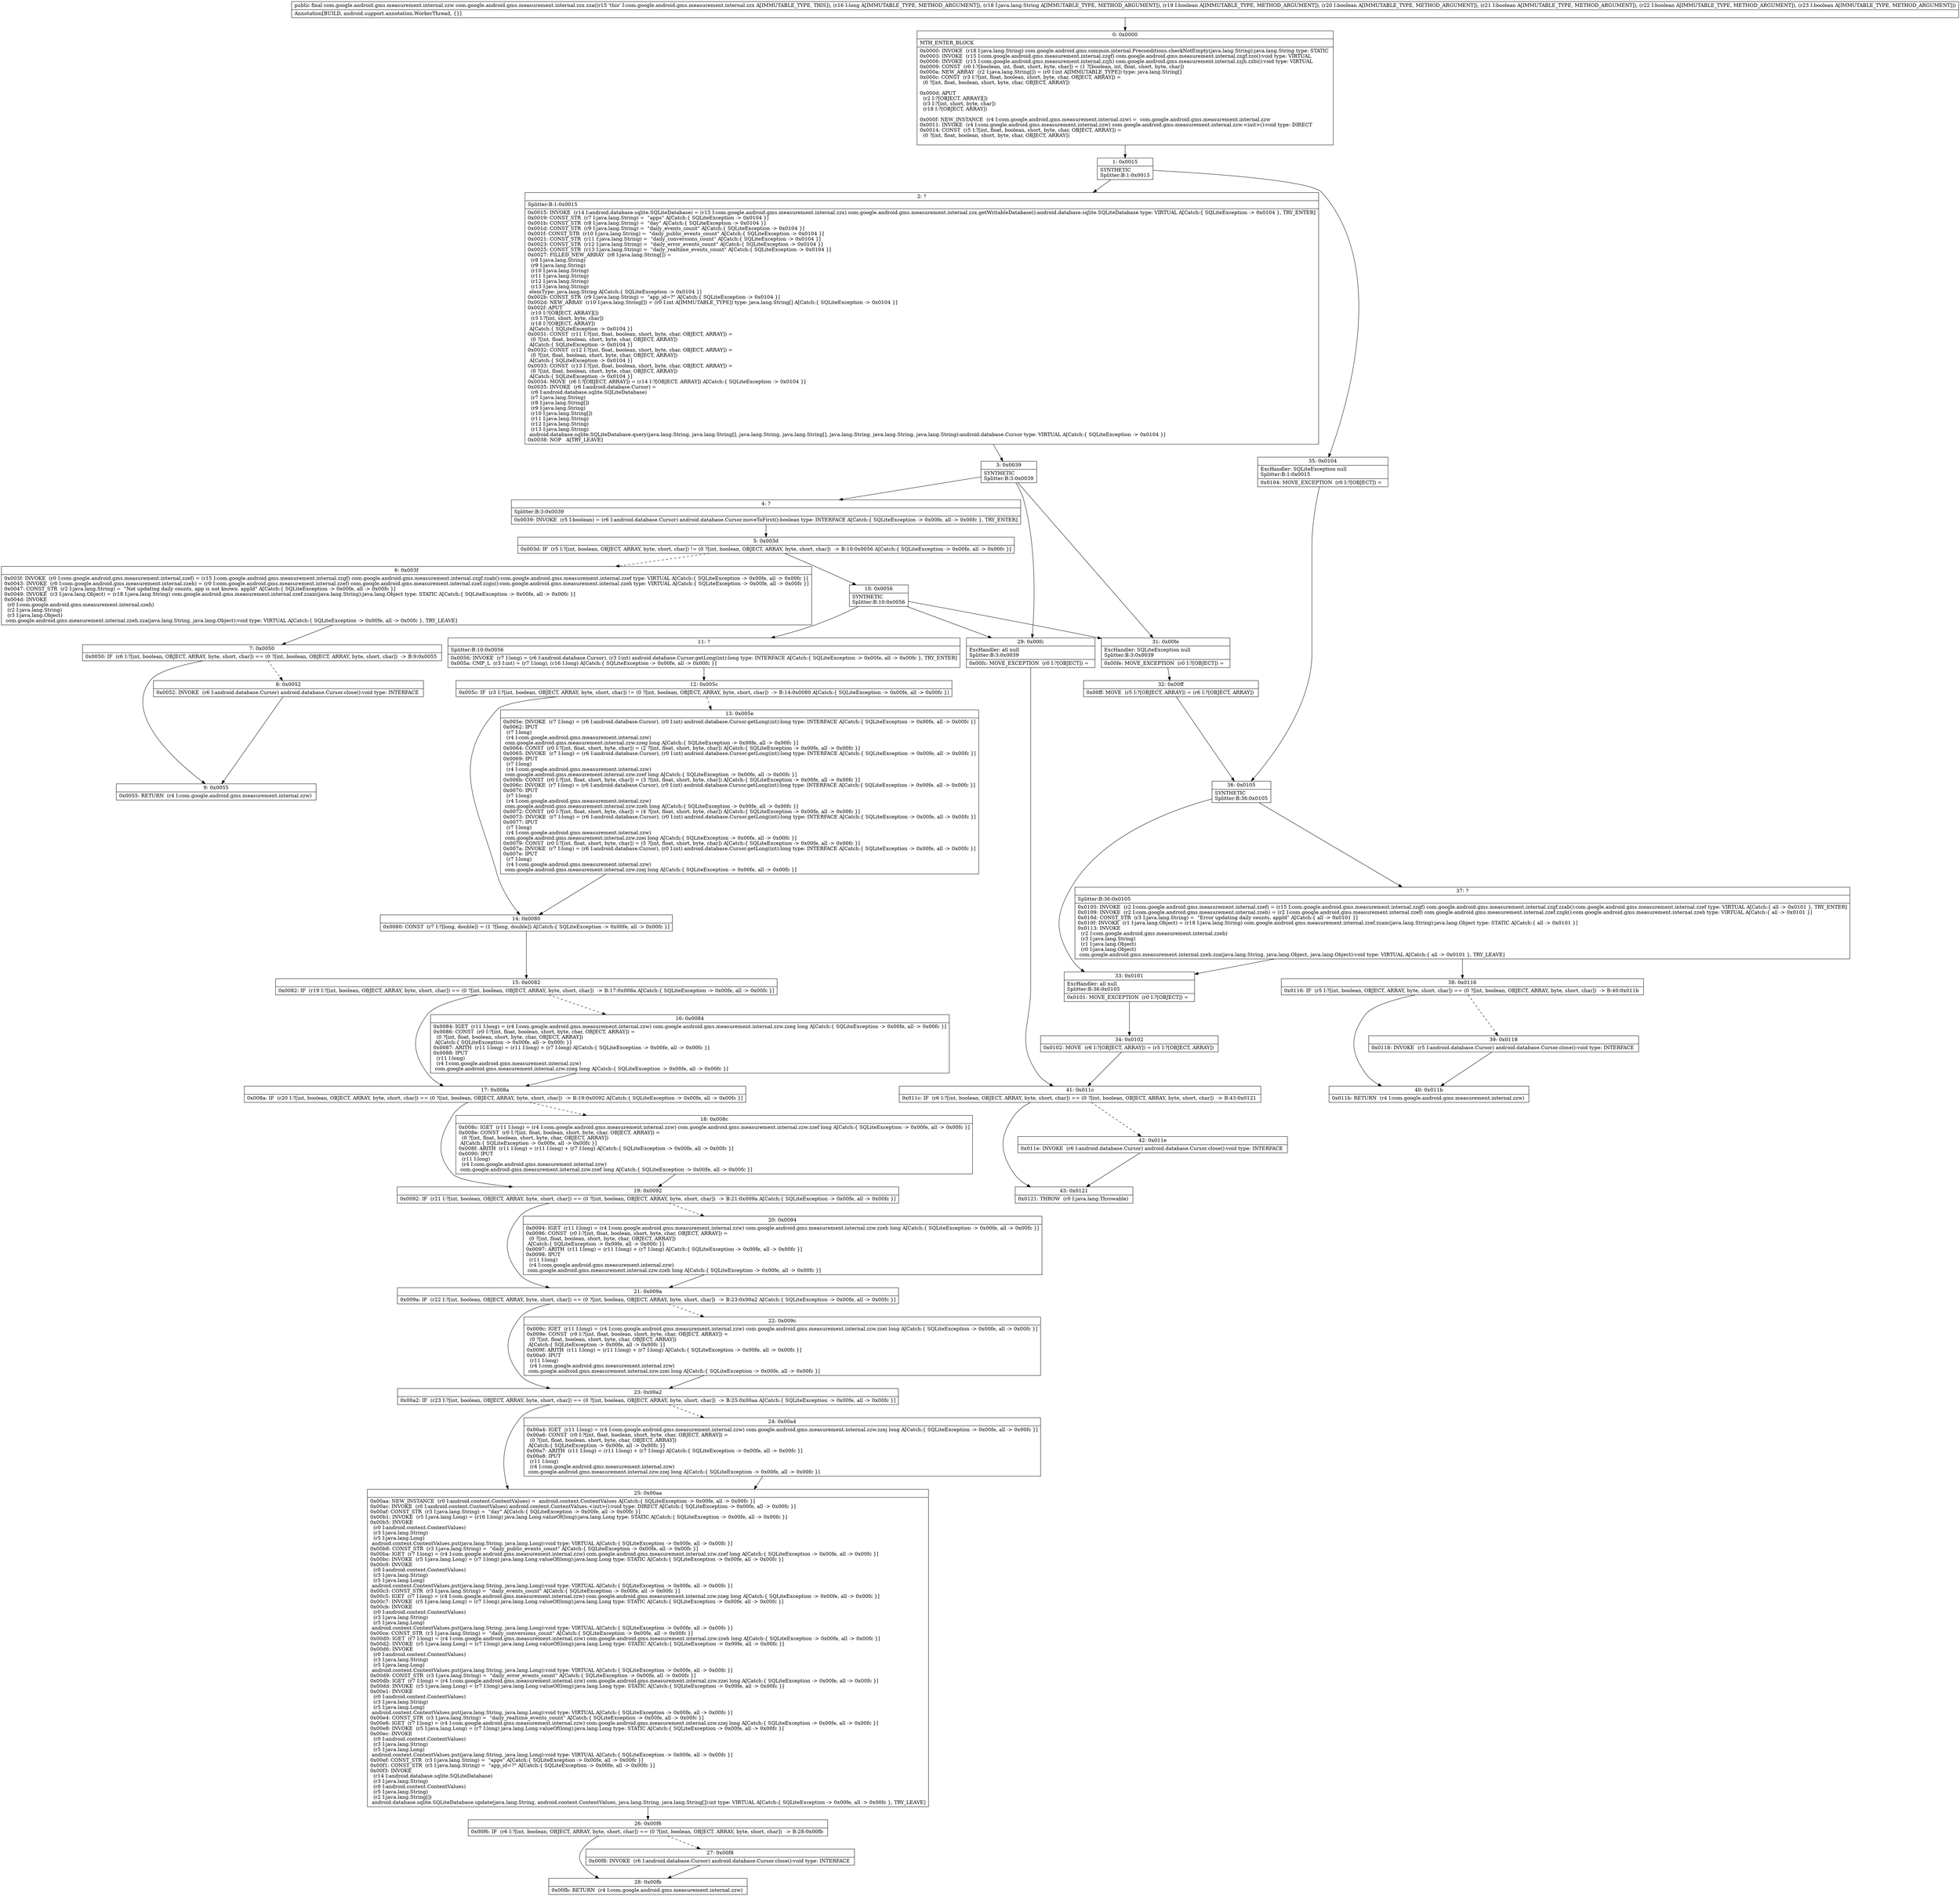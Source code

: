 digraph "CFG forcom.google.android.gms.measurement.internal.zzx.zza(JLjava\/lang\/String;ZZZZZ)Lcom\/google\/android\/gms\/measurement\/internal\/zzw;" {
Node_0 [shape=record,label="{0\:\ 0x0000|MTH_ENTER_BLOCK\l|0x0000: INVOKE  (r18 I:java.lang.String) com.google.android.gms.common.internal.Preconditions.checkNotEmpty(java.lang.String):java.lang.String type: STATIC \l0x0003: INVOKE  (r15 I:com.google.android.gms.measurement.internal.zzgf) com.google.android.gms.measurement.internal.zzgf.zzo():void type: VIRTUAL \l0x0006: INVOKE  (r15 I:com.google.android.gms.measurement.internal.zzjh) com.google.android.gms.measurement.internal.zzjh.zzbi():void type: VIRTUAL \l0x0009: CONST  (r0 I:?[boolean, int, float, short, byte, char]) = (1 ?[boolean, int, float, short, byte, char]) \l0x000a: NEW_ARRAY  (r2 I:java.lang.String[]) = (r0 I:int A[IMMUTABLE_TYPE]) type: java.lang.String[] \l0x000c: CONST  (r3 I:?[int, float, boolean, short, byte, char, OBJECT, ARRAY]) = \l  (0 ?[int, float, boolean, short, byte, char, OBJECT, ARRAY])\l \l0x000d: APUT  \l  (r2 I:?[OBJECT, ARRAY][])\l  (r3 I:?[int, short, byte, char])\l  (r18 I:?[OBJECT, ARRAY])\l \l0x000f: NEW_INSTANCE  (r4 I:com.google.android.gms.measurement.internal.zzw) =  com.google.android.gms.measurement.internal.zzw \l0x0011: INVOKE  (r4 I:com.google.android.gms.measurement.internal.zzw) com.google.android.gms.measurement.internal.zzw.\<init\>():void type: DIRECT \l0x0014: CONST  (r5 I:?[int, float, boolean, short, byte, char, OBJECT, ARRAY]) = \l  (0 ?[int, float, boolean, short, byte, char, OBJECT, ARRAY])\l \l}"];
Node_1 [shape=record,label="{1\:\ 0x0015|SYNTHETIC\lSplitter:B:1:0x0015\l}"];
Node_2 [shape=record,label="{2\:\ ?|Splitter:B:1:0x0015\l|0x0015: INVOKE  (r14 I:android.database.sqlite.SQLiteDatabase) = (r15 I:com.google.android.gms.measurement.internal.zzx) com.google.android.gms.measurement.internal.zzx.getWritableDatabase():android.database.sqlite.SQLiteDatabase type: VIRTUAL A[Catch:\{ SQLiteException \-\> 0x0104 \}, TRY_ENTER]\l0x0019: CONST_STR  (r7 I:java.lang.String) =  \"apps\" A[Catch:\{ SQLiteException \-\> 0x0104 \}]\l0x001b: CONST_STR  (r8 I:java.lang.String) =  \"day\" A[Catch:\{ SQLiteException \-\> 0x0104 \}]\l0x001d: CONST_STR  (r9 I:java.lang.String) =  \"daily_events_count\" A[Catch:\{ SQLiteException \-\> 0x0104 \}]\l0x001f: CONST_STR  (r10 I:java.lang.String) =  \"daily_public_events_count\" A[Catch:\{ SQLiteException \-\> 0x0104 \}]\l0x0021: CONST_STR  (r11 I:java.lang.String) =  \"daily_conversions_count\" A[Catch:\{ SQLiteException \-\> 0x0104 \}]\l0x0023: CONST_STR  (r12 I:java.lang.String) =  \"daily_error_events_count\" A[Catch:\{ SQLiteException \-\> 0x0104 \}]\l0x0025: CONST_STR  (r13 I:java.lang.String) =  \"daily_realtime_events_count\" A[Catch:\{ SQLiteException \-\> 0x0104 \}]\l0x0027: FILLED_NEW_ARRAY  (r8 I:java.lang.String[]) = \l  (r8 I:java.lang.String)\l  (r9 I:java.lang.String)\l  (r10 I:java.lang.String)\l  (r11 I:java.lang.String)\l  (r12 I:java.lang.String)\l  (r13 I:java.lang.String)\l elemType: java.lang.String A[Catch:\{ SQLiteException \-\> 0x0104 \}]\l0x002b: CONST_STR  (r9 I:java.lang.String) =  \"app_id=?\" A[Catch:\{ SQLiteException \-\> 0x0104 \}]\l0x002d: NEW_ARRAY  (r10 I:java.lang.String[]) = (r0 I:int A[IMMUTABLE_TYPE]) type: java.lang.String[] A[Catch:\{ SQLiteException \-\> 0x0104 \}]\l0x002f: APUT  \l  (r10 I:?[OBJECT, ARRAY][])\l  (r3 I:?[int, short, byte, char])\l  (r18 I:?[OBJECT, ARRAY])\l A[Catch:\{ SQLiteException \-\> 0x0104 \}]\l0x0031: CONST  (r11 I:?[int, float, boolean, short, byte, char, OBJECT, ARRAY]) = \l  (0 ?[int, float, boolean, short, byte, char, OBJECT, ARRAY])\l A[Catch:\{ SQLiteException \-\> 0x0104 \}]\l0x0032: CONST  (r12 I:?[int, float, boolean, short, byte, char, OBJECT, ARRAY]) = \l  (0 ?[int, float, boolean, short, byte, char, OBJECT, ARRAY])\l A[Catch:\{ SQLiteException \-\> 0x0104 \}]\l0x0033: CONST  (r13 I:?[int, float, boolean, short, byte, char, OBJECT, ARRAY]) = \l  (0 ?[int, float, boolean, short, byte, char, OBJECT, ARRAY])\l A[Catch:\{ SQLiteException \-\> 0x0104 \}]\l0x0034: MOVE  (r6 I:?[OBJECT, ARRAY]) = (r14 I:?[OBJECT, ARRAY]) A[Catch:\{ SQLiteException \-\> 0x0104 \}]\l0x0035: INVOKE  (r6 I:android.database.Cursor) = \l  (r6 I:android.database.sqlite.SQLiteDatabase)\l  (r7 I:java.lang.String)\l  (r8 I:java.lang.String[])\l  (r9 I:java.lang.String)\l  (r10 I:java.lang.String[])\l  (r11 I:java.lang.String)\l  (r12 I:java.lang.String)\l  (r13 I:java.lang.String)\l android.database.sqlite.SQLiteDatabase.query(java.lang.String, java.lang.String[], java.lang.String, java.lang.String[], java.lang.String, java.lang.String, java.lang.String):android.database.Cursor type: VIRTUAL A[Catch:\{ SQLiteException \-\> 0x0104 \}]\l0x0038: NOP   A[TRY_LEAVE]\l}"];
Node_3 [shape=record,label="{3\:\ 0x0039|SYNTHETIC\lSplitter:B:3:0x0039\l}"];
Node_4 [shape=record,label="{4\:\ ?|Splitter:B:3:0x0039\l|0x0039: INVOKE  (r5 I:boolean) = (r6 I:android.database.Cursor) android.database.Cursor.moveToFirst():boolean type: INTERFACE A[Catch:\{ SQLiteException \-\> 0x00fe, all \-\> 0x00fc \}, TRY_ENTER]\l}"];
Node_5 [shape=record,label="{5\:\ 0x003d|0x003d: IF  (r5 I:?[int, boolean, OBJECT, ARRAY, byte, short, char]) != (0 ?[int, boolean, OBJECT, ARRAY, byte, short, char])  \-\> B:10:0x0056 A[Catch:\{ SQLiteException \-\> 0x00fe, all \-\> 0x00fc \}]\l}"];
Node_6 [shape=record,label="{6\:\ 0x003f|0x003f: INVOKE  (r0 I:com.google.android.gms.measurement.internal.zzef) = (r15 I:com.google.android.gms.measurement.internal.zzgf) com.google.android.gms.measurement.internal.zzgf.zzab():com.google.android.gms.measurement.internal.zzef type: VIRTUAL A[Catch:\{ SQLiteException \-\> 0x00fe, all \-\> 0x00fc \}]\l0x0043: INVOKE  (r0 I:com.google.android.gms.measurement.internal.zzeh) = (r0 I:com.google.android.gms.measurement.internal.zzef) com.google.android.gms.measurement.internal.zzef.zzgn():com.google.android.gms.measurement.internal.zzeh type: VIRTUAL A[Catch:\{ SQLiteException \-\> 0x00fe, all \-\> 0x00fc \}]\l0x0047: CONST_STR  (r2 I:java.lang.String) =  \"Not updating daily counts, app is not known. appId\" A[Catch:\{ SQLiteException \-\> 0x00fe, all \-\> 0x00fc \}]\l0x0049: INVOKE  (r3 I:java.lang.Object) = (r18 I:java.lang.String) com.google.android.gms.measurement.internal.zzef.zzam(java.lang.String):java.lang.Object type: STATIC A[Catch:\{ SQLiteException \-\> 0x00fe, all \-\> 0x00fc \}]\l0x004d: INVOKE  \l  (r0 I:com.google.android.gms.measurement.internal.zzeh)\l  (r2 I:java.lang.String)\l  (r3 I:java.lang.Object)\l com.google.android.gms.measurement.internal.zzeh.zza(java.lang.String, java.lang.Object):void type: VIRTUAL A[Catch:\{ SQLiteException \-\> 0x00fe, all \-\> 0x00fc \}, TRY_LEAVE]\l}"];
Node_7 [shape=record,label="{7\:\ 0x0050|0x0050: IF  (r6 I:?[int, boolean, OBJECT, ARRAY, byte, short, char]) == (0 ?[int, boolean, OBJECT, ARRAY, byte, short, char])  \-\> B:9:0x0055 \l}"];
Node_8 [shape=record,label="{8\:\ 0x0052|0x0052: INVOKE  (r6 I:android.database.Cursor) android.database.Cursor.close():void type: INTERFACE \l}"];
Node_9 [shape=record,label="{9\:\ 0x0055|0x0055: RETURN  (r4 I:com.google.android.gms.measurement.internal.zzw) \l}"];
Node_10 [shape=record,label="{10\:\ 0x0056|SYNTHETIC\lSplitter:B:10:0x0056\l}"];
Node_11 [shape=record,label="{11\:\ ?|Splitter:B:10:0x0056\l|0x0056: INVOKE  (r7 I:long) = (r6 I:android.database.Cursor), (r3 I:int) android.database.Cursor.getLong(int):long type: INTERFACE A[Catch:\{ SQLiteException \-\> 0x00fe, all \-\> 0x00fc \}, TRY_ENTER]\l0x005a: CMP_L  (r3 I:int) = (r7 I:long), (r16 I:long) A[Catch:\{ SQLiteException \-\> 0x00fe, all \-\> 0x00fc \}]\l}"];
Node_12 [shape=record,label="{12\:\ 0x005c|0x005c: IF  (r3 I:?[int, boolean, OBJECT, ARRAY, byte, short, char]) != (0 ?[int, boolean, OBJECT, ARRAY, byte, short, char])  \-\> B:14:0x0080 A[Catch:\{ SQLiteException \-\> 0x00fe, all \-\> 0x00fc \}]\l}"];
Node_13 [shape=record,label="{13\:\ 0x005e|0x005e: INVOKE  (r7 I:long) = (r6 I:android.database.Cursor), (r0 I:int) android.database.Cursor.getLong(int):long type: INTERFACE A[Catch:\{ SQLiteException \-\> 0x00fe, all \-\> 0x00fc \}]\l0x0062: IPUT  \l  (r7 I:long)\l  (r4 I:com.google.android.gms.measurement.internal.zzw)\l com.google.android.gms.measurement.internal.zzw.zzeg long A[Catch:\{ SQLiteException \-\> 0x00fe, all \-\> 0x00fc \}]\l0x0064: CONST  (r0 I:?[int, float, short, byte, char]) = (2 ?[int, float, short, byte, char]) A[Catch:\{ SQLiteException \-\> 0x00fe, all \-\> 0x00fc \}]\l0x0065: INVOKE  (r7 I:long) = (r6 I:android.database.Cursor), (r0 I:int) android.database.Cursor.getLong(int):long type: INTERFACE A[Catch:\{ SQLiteException \-\> 0x00fe, all \-\> 0x00fc \}]\l0x0069: IPUT  \l  (r7 I:long)\l  (r4 I:com.google.android.gms.measurement.internal.zzw)\l com.google.android.gms.measurement.internal.zzw.zzef long A[Catch:\{ SQLiteException \-\> 0x00fe, all \-\> 0x00fc \}]\l0x006b: CONST  (r0 I:?[int, float, short, byte, char]) = (3 ?[int, float, short, byte, char]) A[Catch:\{ SQLiteException \-\> 0x00fe, all \-\> 0x00fc \}]\l0x006c: INVOKE  (r7 I:long) = (r6 I:android.database.Cursor), (r0 I:int) android.database.Cursor.getLong(int):long type: INTERFACE A[Catch:\{ SQLiteException \-\> 0x00fe, all \-\> 0x00fc \}]\l0x0070: IPUT  \l  (r7 I:long)\l  (r4 I:com.google.android.gms.measurement.internal.zzw)\l com.google.android.gms.measurement.internal.zzw.zzeh long A[Catch:\{ SQLiteException \-\> 0x00fe, all \-\> 0x00fc \}]\l0x0072: CONST  (r0 I:?[int, float, short, byte, char]) = (4 ?[int, float, short, byte, char]) A[Catch:\{ SQLiteException \-\> 0x00fe, all \-\> 0x00fc \}]\l0x0073: INVOKE  (r7 I:long) = (r6 I:android.database.Cursor), (r0 I:int) android.database.Cursor.getLong(int):long type: INTERFACE A[Catch:\{ SQLiteException \-\> 0x00fe, all \-\> 0x00fc \}]\l0x0077: IPUT  \l  (r7 I:long)\l  (r4 I:com.google.android.gms.measurement.internal.zzw)\l com.google.android.gms.measurement.internal.zzw.zzei long A[Catch:\{ SQLiteException \-\> 0x00fe, all \-\> 0x00fc \}]\l0x0079: CONST  (r0 I:?[int, float, short, byte, char]) = (5 ?[int, float, short, byte, char]) A[Catch:\{ SQLiteException \-\> 0x00fe, all \-\> 0x00fc \}]\l0x007a: INVOKE  (r7 I:long) = (r6 I:android.database.Cursor), (r0 I:int) android.database.Cursor.getLong(int):long type: INTERFACE A[Catch:\{ SQLiteException \-\> 0x00fe, all \-\> 0x00fc \}]\l0x007e: IPUT  \l  (r7 I:long)\l  (r4 I:com.google.android.gms.measurement.internal.zzw)\l com.google.android.gms.measurement.internal.zzw.zzej long A[Catch:\{ SQLiteException \-\> 0x00fe, all \-\> 0x00fc \}]\l}"];
Node_14 [shape=record,label="{14\:\ 0x0080|0x0080: CONST  (r7 I:?[long, double]) = (1 ?[long, double]) A[Catch:\{ SQLiteException \-\> 0x00fe, all \-\> 0x00fc \}]\l}"];
Node_15 [shape=record,label="{15\:\ 0x0082|0x0082: IF  (r19 I:?[int, boolean, OBJECT, ARRAY, byte, short, char]) == (0 ?[int, boolean, OBJECT, ARRAY, byte, short, char])  \-\> B:17:0x008a A[Catch:\{ SQLiteException \-\> 0x00fe, all \-\> 0x00fc \}]\l}"];
Node_16 [shape=record,label="{16\:\ 0x0084|0x0084: IGET  (r11 I:long) = (r4 I:com.google.android.gms.measurement.internal.zzw) com.google.android.gms.measurement.internal.zzw.zzeg long A[Catch:\{ SQLiteException \-\> 0x00fe, all \-\> 0x00fc \}]\l0x0086: CONST  (r0 I:?[int, float, boolean, short, byte, char, OBJECT, ARRAY]) = \l  (0 ?[int, float, boolean, short, byte, char, OBJECT, ARRAY])\l A[Catch:\{ SQLiteException \-\> 0x00fe, all \-\> 0x00fc \}]\l0x0087: ARITH  (r11 I:long) = (r11 I:long) + (r7 I:long) A[Catch:\{ SQLiteException \-\> 0x00fe, all \-\> 0x00fc \}]\l0x0088: IPUT  \l  (r11 I:long)\l  (r4 I:com.google.android.gms.measurement.internal.zzw)\l com.google.android.gms.measurement.internal.zzw.zzeg long A[Catch:\{ SQLiteException \-\> 0x00fe, all \-\> 0x00fc \}]\l}"];
Node_17 [shape=record,label="{17\:\ 0x008a|0x008a: IF  (r20 I:?[int, boolean, OBJECT, ARRAY, byte, short, char]) == (0 ?[int, boolean, OBJECT, ARRAY, byte, short, char])  \-\> B:19:0x0092 A[Catch:\{ SQLiteException \-\> 0x00fe, all \-\> 0x00fc \}]\l}"];
Node_18 [shape=record,label="{18\:\ 0x008c|0x008c: IGET  (r11 I:long) = (r4 I:com.google.android.gms.measurement.internal.zzw) com.google.android.gms.measurement.internal.zzw.zzef long A[Catch:\{ SQLiteException \-\> 0x00fe, all \-\> 0x00fc \}]\l0x008e: CONST  (r0 I:?[int, float, boolean, short, byte, char, OBJECT, ARRAY]) = \l  (0 ?[int, float, boolean, short, byte, char, OBJECT, ARRAY])\l A[Catch:\{ SQLiteException \-\> 0x00fe, all \-\> 0x00fc \}]\l0x008f: ARITH  (r11 I:long) = (r11 I:long) + (r7 I:long) A[Catch:\{ SQLiteException \-\> 0x00fe, all \-\> 0x00fc \}]\l0x0090: IPUT  \l  (r11 I:long)\l  (r4 I:com.google.android.gms.measurement.internal.zzw)\l com.google.android.gms.measurement.internal.zzw.zzef long A[Catch:\{ SQLiteException \-\> 0x00fe, all \-\> 0x00fc \}]\l}"];
Node_19 [shape=record,label="{19\:\ 0x0092|0x0092: IF  (r21 I:?[int, boolean, OBJECT, ARRAY, byte, short, char]) == (0 ?[int, boolean, OBJECT, ARRAY, byte, short, char])  \-\> B:21:0x009a A[Catch:\{ SQLiteException \-\> 0x00fe, all \-\> 0x00fc \}]\l}"];
Node_20 [shape=record,label="{20\:\ 0x0094|0x0094: IGET  (r11 I:long) = (r4 I:com.google.android.gms.measurement.internal.zzw) com.google.android.gms.measurement.internal.zzw.zzeh long A[Catch:\{ SQLiteException \-\> 0x00fe, all \-\> 0x00fc \}]\l0x0096: CONST  (r0 I:?[int, float, boolean, short, byte, char, OBJECT, ARRAY]) = \l  (0 ?[int, float, boolean, short, byte, char, OBJECT, ARRAY])\l A[Catch:\{ SQLiteException \-\> 0x00fe, all \-\> 0x00fc \}]\l0x0097: ARITH  (r11 I:long) = (r11 I:long) + (r7 I:long) A[Catch:\{ SQLiteException \-\> 0x00fe, all \-\> 0x00fc \}]\l0x0098: IPUT  \l  (r11 I:long)\l  (r4 I:com.google.android.gms.measurement.internal.zzw)\l com.google.android.gms.measurement.internal.zzw.zzeh long A[Catch:\{ SQLiteException \-\> 0x00fe, all \-\> 0x00fc \}]\l}"];
Node_21 [shape=record,label="{21\:\ 0x009a|0x009a: IF  (r22 I:?[int, boolean, OBJECT, ARRAY, byte, short, char]) == (0 ?[int, boolean, OBJECT, ARRAY, byte, short, char])  \-\> B:23:0x00a2 A[Catch:\{ SQLiteException \-\> 0x00fe, all \-\> 0x00fc \}]\l}"];
Node_22 [shape=record,label="{22\:\ 0x009c|0x009c: IGET  (r11 I:long) = (r4 I:com.google.android.gms.measurement.internal.zzw) com.google.android.gms.measurement.internal.zzw.zzei long A[Catch:\{ SQLiteException \-\> 0x00fe, all \-\> 0x00fc \}]\l0x009e: CONST  (r0 I:?[int, float, boolean, short, byte, char, OBJECT, ARRAY]) = \l  (0 ?[int, float, boolean, short, byte, char, OBJECT, ARRAY])\l A[Catch:\{ SQLiteException \-\> 0x00fe, all \-\> 0x00fc \}]\l0x009f: ARITH  (r11 I:long) = (r11 I:long) + (r7 I:long) A[Catch:\{ SQLiteException \-\> 0x00fe, all \-\> 0x00fc \}]\l0x00a0: IPUT  \l  (r11 I:long)\l  (r4 I:com.google.android.gms.measurement.internal.zzw)\l com.google.android.gms.measurement.internal.zzw.zzei long A[Catch:\{ SQLiteException \-\> 0x00fe, all \-\> 0x00fc \}]\l}"];
Node_23 [shape=record,label="{23\:\ 0x00a2|0x00a2: IF  (r23 I:?[int, boolean, OBJECT, ARRAY, byte, short, char]) == (0 ?[int, boolean, OBJECT, ARRAY, byte, short, char])  \-\> B:25:0x00aa A[Catch:\{ SQLiteException \-\> 0x00fe, all \-\> 0x00fc \}]\l}"];
Node_24 [shape=record,label="{24\:\ 0x00a4|0x00a4: IGET  (r11 I:long) = (r4 I:com.google.android.gms.measurement.internal.zzw) com.google.android.gms.measurement.internal.zzw.zzej long A[Catch:\{ SQLiteException \-\> 0x00fe, all \-\> 0x00fc \}]\l0x00a6: CONST  (r0 I:?[int, float, boolean, short, byte, char, OBJECT, ARRAY]) = \l  (0 ?[int, float, boolean, short, byte, char, OBJECT, ARRAY])\l A[Catch:\{ SQLiteException \-\> 0x00fe, all \-\> 0x00fc \}]\l0x00a7: ARITH  (r11 I:long) = (r11 I:long) + (r7 I:long) A[Catch:\{ SQLiteException \-\> 0x00fe, all \-\> 0x00fc \}]\l0x00a8: IPUT  \l  (r11 I:long)\l  (r4 I:com.google.android.gms.measurement.internal.zzw)\l com.google.android.gms.measurement.internal.zzw.zzej long A[Catch:\{ SQLiteException \-\> 0x00fe, all \-\> 0x00fc \}]\l}"];
Node_25 [shape=record,label="{25\:\ 0x00aa|0x00aa: NEW_INSTANCE  (r0 I:android.content.ContentValues) =  android.content.ContentValues A[Catch:\{ SQLiteException \-\> 0x00fe, all \-\> 0x00fc \}]\l0x00ac: INVOKE  (r0 I:android.content.ContentValues) android.content.ContentValues.\<init\>():void type: DIRECT A[Catch:\{ SQLiteException \-\> 0x00fe, all \-\> 0x00fc \}]\l0x00af: CONST_STR  (r3 I:java.lang.String) =  \"day\" A[Catch:\{ SQLiteException \-\> 0x00fe, all \-\> 0x00fc \}]\l0x00b1: INVOKE  (r5 I:java.lang.Long) = (r16 I:long) java.lang.Long.valueOf(long):java.lang.Long type: STATIC A[Catch:\{ SQLiteException \-\> 0x00fe, all \-\> 0x00fc \}]\l0x00b5: INVOKE  \l  (r0 I:android.content.ContentValues)\l  (r3 I:java.lang.String)\l  (r5 I:java.lang.Long)\l android.content.ContentValues.put(java.lang.String, java.lang.Long):void type: VIRTUAL A[Catch:\{ SQLiteException \-\> 0x00fe, all \-\> 0x00fc \}]\l0x00b8: CONST_STR  (r3 I:java.lang.String) =  \"daily_public_events_count\" A[Catch:\{ SQLiteException \-\> 0x00fe, all \-\> 0x00fc \}]\l0x00ba: IGET  (r7 I:long) = (r4 I:com.google.android.gms.measurement.internal.zzw) com.google.android.gms.measurement.internal.zzw.zzef long A[Catch:\{ SQLiteException \-\> 0x00fe, all \-\> 0x00fc \}]\l0x00bc: INVOKE  (r5 I:java.lang.Long) = (r7 I:long) java.lang.Long.valueOf(long):java.lang.Long type: STATIC A[Catch:\{ SQLiteException \-\> 0x00fe, all \-\> 0x00fc \}]\l0x00c0: INVOKE  \l  (r0 I:android.content.ContentValues)\l  (r3 I:java.lang.String)\l  (r5 I:java.lang.Long)\l android.content.ContentValues.put(java.lang.String, java.lang.Long):void type: VIRTUAL A[Catch:\{ SQLiteException \-\> 0x00fe, all \-\> 0x00fc \}]\l0x00c3: CONST_STR  (r3 I:java.lang.String) =  \"daily_events_count\" A[Catch:\{ SQLiteException \-\> 0x00fe, all \-\> 0x00fc \}]\l0x00c5: IGET  (r7 I:long) = (r4 I:com.google.android.gms.measurement.internal.zzw) com.google.android.gms.measurement.internal.zzw.zzeg long A[Catch:\{ SQLiteException \-\> 0x00fe, all \-\> 0x00fc \}]\l0x00c7: INVOKE  (r5 I:java.lang.Long) = (r7 I:long) java.lang.Long.valueOf(long):java.lang.Long type: STATIC A[Catch:\{ SQLiteException \-\> 0x00fe, all \-\> 0x00fc \}]\l0x00cb: INVOKE  \l  (r0 I:android.content.ContentValues)\l  (r3 I:java.lang.String)\l  (r5 I:java.lang.Long)\l android.content.ContentValues.put(java.lang.String, java.lang.Long):void type: VIRTUAL A[Catch:\{ SQLiteException \-\> 0x00fe, all \-\> 0x00fc \}]\l0x00ce: CONST_STR  (r3 I:java.lang.String) =  \"daily_conversions_count\" A[Catch:\{ SQLiteException \-\> 0x00fe, all \-\> 0x00fc \}]\l0x00d0: IGET  (r7 I:long) = (r4 I:com.google.android.gms.measurement.internal.zzw) com.google.android.gms.measurement.internal.zzw.zzeh long A[Catch:\{ SQLiteException \-\> 0x00fe, all \-\> 0x00fc \}]\l0x00d2: INVOKE  (r5 I:java.lang.Long) = (r7 I:long) java.lang.Long.valueOf(long):java.lang.Long type: STATIC A[Catch:\{ SQLiteException \-\> 0x00fe, all \-\> 0x00fc \}]\l0x00d6: INVOKE  \l  (r0 I:android.content.ContentValues)\l  (r3 I:java.lang.String)\l  (r5 I:java.lang.Long)\l android.content.ContentValues.put(java.lang.String, java.lang.Long):void type: VIRTUAL A[Catch:\{ SQLiteException \-\> 0x00fe, all \-\> 0x00fc \}]\l0x00d9: CONST_STR  (r3 I:java.lang.String) =  \"daily_error_events_count\" A[Catch:\{ SQLiteException \-\> 0x00fe, all \-\> 0x00fc \}]\l0x00db: IGET  (r7 I:long) = (r4 I:com.google.android.gms.measurement.internal.zzw) com.google.android.gms.measurement.internal.zzw.zzei long A[Catch:\{ SQLiteException \-\> 0x00fe, all \-\> 0x00fc \}]\l0x00dd: INVOKE  (r5 I:java.lang.Long) = (r7 I:long) java.lang.Long.valueOf(long):java.lang.Long type: STATIC A[Catch:\{ SQLiteException \-\> 0x00fe, all \-\> 0x00fc \}]\l0x00e1: INVOKE  \l  (r0 I:android.content.ContentValues)\l  (r3 I:java.lang.String)\l  (r5 I:java.lang.Long)\l android.content.ContentValues.put(java.lang.String, java.lang.Long):void type: VIRTUAL A[Catch:\{ SQLiteException \-\> 0x00fe, all \-\> 0x00fc \}]\l0x00e4: CONST_STR  (r3 I:java.lang.String) =  \"daily_realtime_events_count\" A[Catch:\{ SQLiteException \-\> 0x00fe, all \-\> 0x00fc \}]\l0x00e6: IGET  (r7 I:long) = (r4 I:com.google.android.gms.measurement.internal.zzw) com.google.android.gms.measurement.internal.zzw.zzej long A[Catch:\{ SQLiteException \-\> 0x00fe, all \-\> 0x00fc \}]\l0x00e8: INVOKE  (r5 I:java.lang.Long) = (r7 I:long) java.lang.Long.valueOf(long):java.lang.Long type: STATIC A[Catch:\{ SQLiteException \-\> 0x00fe, all \-\> 0x00fc \}]\l0x00ec: INVOKE  \l  (r0 I:android.content.ContentValues)\l  (r3 I:java.lang.String)\l  (r5 I:java.lang.Long)\l android.content.ContentValues.put(java.lang.String, java.lang.Long):void type: VIRTUAL A[Catch:\{ SQLiteException \-\> 0x00fe, all \-\> 0x00fc \}]\l0x00ef: CONST_STR  (r3 I:java.lang.String) =  \"apps\" A[Catch:\{ SQLiteException \-\> 0x00fe, all \-\> 0x00fc \}]\l0x00f1: CONST_STR  (r5 I:java.lang.String) =  \"app_id=?\" A[Catch:\{ SQLiteException \-\> 0x00fe, all \-\> 0x00fc \}]\l0x00f3: INVOKE  \l  (r14 I:android.database.sqlite.SQLiteDatabase)\l  (r3 I:java.lang.String)\l  (r0 I:android.content.ContentValues)\l  (r5 I:java.lang.String)\l  (r2 I:java.lang.String[])\l android.database.sqlite.SQLiteDatabase.update(java.lang.String, android.content.ContentValues, java.lang.String, java.lang.String[]):int type: VIRTUAL A[Catch:\{ SQLiteException \-\> 0x00fe, all \-\> 0x00fc \}, TRY_LEAVE]\l}"];
Node_26 [shape=record,label="{26\:\ 0x00f6|0x00f6: IF  (r6 I:?[int, boolean, OBJECT, ARRAY, byte, short, char]) == (0 ?[int, boolean, OBJECT, ARRAY, byte, short, char])  \-\> B:28:0x00fb \l}"];
Node_27 [shape=record,label="{27\:\ 0x00f8|0x00f8: INVOKE  (r6 I:android.database.Cursor) android.database.Cursor.close():void type: INTERFACE \l}"];
Node_28 [shape=record,label="{28\:\ 0x00fb|0x00fb: RETURN  (r4 I:com.google.android.gms.measurement.internal.zzw) \l}"];
Node_29 [shape=record,label="{29\:\ 0x00fc|ExcHandler: all null\lSplitter:B:3:0x0039\l|0x00fc: MOVE_EXCEPTION  (r0 I:?[OBJECT]) =  \l}"];
Node_31 [shape=record,label="{31\:\ 0x00fe|ExcHandler: SQLiteException null\lSplitter:B:3:0x0039\l|0x00fe: MOVE_EXCEPTION  (r0 I:?[OBJECT]) =  \l}"];
Node_32 [shape=record,label="{32\:\ 0x00ff|0x00ff: MOVE  (r5 I:?[OBJECT, ARRAY]) = (r6 I:?[OBJECT, ARRAY]) \l}"];
Node_33 [shape=record,label="{33\:\ 0x0101|ExcHandler: all null\lSplitter:B:36:0x0105\l|0x0101: MOVE_EXCEPTION  (r0 I:?[OBJECT]) =  \l}"];
Node_34 [shape=record,label="{34\:\ 0x0102|0x0102: MOVE  (r6 I:?[OBJECT, ARRAY]) = (r5 I:?[OBJECT, ARRAY]) \l}"];
Node_35 [shape=record,label="{35\:\ 0x0104|ExcHandler: SQLiteException null\lSplitter:B:1:0x0015\l|0x0104: MOVE_EXCEPTION  (r0 I:?[OBJECT]) =  \l}"];
Node_36 [shape=record,label="{36\:\ 0x0105|SYNTHETIC\lSplitter:B:36:0x0105\l}"];
Node_37 [shape=record,label="{37\:\ ?|Splitter:B:36:0x0105\l|0x0105: INVOKE  (r2 I:com.google.android.gms.measurement.internal.zzef) = (r15 I:com.google.android.gms.measurement.internal.zzgf) com.google.android.gms.measurement.internal.zzgf.zzab():com.google.android.gms.measurement.internal.zzef type: VIRTUAL A[Catch:\{ all \-\> 0x0101 \}, TRY_ENTER]\l0x0109: INVOKE  (r2 I:com.google.android.gms.measurement.internal.zzeh) = (r2 I:com.google.android.gms.measurement.internal.zzef) com.google.android.gms.measurement.internal.zzef.zzgk():com.google.android.gms.measurement.internal.zzeh type: VIRTUAL A[Catch:\{ all \-\> 0x0101 \}]\l0x010d: CONST_STR  (r3 I:java.lang.String) =  \"Error updating daily counts. appId\" A[Catch:\{ all \-\> 0x0101 \}]\l0x010f: INVOKE  (r1 I:java.lang.Object) = (r18 I:java.lang.String) com.google.android.gms.measurement.internal.zzef.zzam(java.lang.String):java.lang.Object type: STATIC A[Catch:\{ all \-\> 0x0101 \}]\l0x0113: INVOKE  \l  (r2 I:com.google.android.gms.measurement.internal.zzeh)\l  (r3 I:java.lang.String)\l  (r1 I:java.lang.Object)\l  (r0 I:java.lang.Object)\l com.google.android.gms.measurement.internal.zzeh.zza(java.lang.String, java.lang.Object, java.lang.Object):void type: VIRTUAL A[Catch:\{ all \-\> 0x0101 \}, TRY_LEAVE]\l}"];
Node_38 [shape=record,label="{38\:\ 0x0116|0x0116: IF  (r5 I:?[int, boolean, OBJECT, ARRAY, byte, short, char]) == (0 ?[int, boolean, OBJECT, ARRAY, byte, short, char])  \-\> B:40:0x011b \l}"];
Node_39 [shape=record,label="{39\:\ 0x0118|0x0118: INVOKE  (r5 I:android.database.Cursor) android.database.Cursor.close():void type: INTERFACE \l}"];
Node_40 [shape=record,label="{40\:\ 0x011b|0x011b: RETURN  (r4 I:com.google.android.gms.measurement.internal.zzw) \l}"];
Node_41 [shape=record,label="{41\:\ 0x011c|0x011c: IF  (r6 I:?[int, boolean, OBJECT, ARRAY, byte, short, char]) == (0 ?[int, boolean, OBJECT, ARRAY, byte, short, char])  \-\> B:43:0x0121 \l}"];
Node_42 [shape=record,label="{42\:\ 0x011e|0x011e: INVOKE  (r6 I:android.database.Cursor) android.database.Cursor.close():void type: INTERFACE \l}"];
Node_43 [shape=record,label="{43\:\ 0x0121|0x0121: THROW  (r0 I:java.lang.Throwable) \l}"];
MethodNode[shape=record,label="{public final com.google.android.gms.measurement.internal.zzw com.google.android.gms.measurement.internal.zzx.zza((r15 'this' I:com.google.android.gms.measurement.internal.zzx A[IMMUTABLE_TYPE, THIS]), (r16 I:long A[IMMUTABLE_TYPE, METHOD_ARGUMENT]), (r18 I:java.lang.String A[IMMUTABLE_TYPE, METHOD_ARGUMENT]), (r19 I:boolean A[IMMUTABLE_TYPE, METHOD_ARGUMENT]), (r20 I:boolean A[IMMUTABLE_TYPE, METHOD_ARGUMENT]), (r21 I:boolean A[IMMUTABLE_TYPE, METHOD_ARGUMENT]), (r22 I:boolean A[IMMUTABLE_TYPE, METHOD_ARGUMENT]), (r23 I:boolean A[IMMUTABLE_TYPE, METHOD_ARGUMENT]))  | Annotation[BUILD, android.support.annotation.WorkerThread, \{\}]\l}"];
MethodNode -> Node_0;
Node_0 -> Node_1;
Node_1 -> Node_2;
Node_1 -> Node_35;
Node_2 -> Node_3;
Node_3 -> Node_4;
Node_3 -> Node_31;
Node_3 -> Node_29;
Node_4 -> Node_5;
Node_5 -> Node_6[style=dashed];
Node_5 -> Node_10;
Node_6 -> Node_7;
Node_7 -> Node_8[style=dashed];
Node_7 -> Node_9;
Node_8 -> Node_9;
Node_10 -> Node_11;
Node_10 -> Node_31;
Node_10 -> Node_29;
Node_11 -> Node_12;
Node_12 -> Node_13[style=dashed];
Node_12 -> Node_14;
Node_13 -> Node_14;
Node_14 -> Node_15;
Node_15 -> Node_16[style=dashed];
Node_15 -> Node_17;
Node_16 -> Node_17;
Node_17 -> Node_18[style=dashed];
Node_17 -> Node_19;
Node_18 -> Node_19;
Node_19 -> Node_20[style=dashed];
Node_19 -> Node_21;
Node_20 -> Node_21;
Node_21 -> Node_22[style=dashed];
Node_21 -> Node_23;
Node_22 -> Node_23;
Node_23 -> Node_24[style=dashed];
Node_23 -> Node_25;
Node_24 -> Node_25;
Node_25 -> Node_26;
Node_26 -> Node_27[style=dashed];
Node_26 -> Node_28;
Node_27 -> Node_28;
Node_29 -> Node_41;
Node_31 -> Node_32;
Node_32 -> Node_36;
Node_33 -> Node_34;
Node_34 -> Node_41;
Node_35 -> Node_36;
Node_36 -> Node_37;
Node_36 -> Node_33;
Node_37 -> Node_38;
Node_37 -> Node_33;
Node_38 -> Node_39[style=dashed];
Node_38 -> Node_40;
Node_39 -> Node_40;
Node_41 -> Node_42[style=dashed];
Node_41 -> Node_43;
Node_42 -> Node_43;
}

